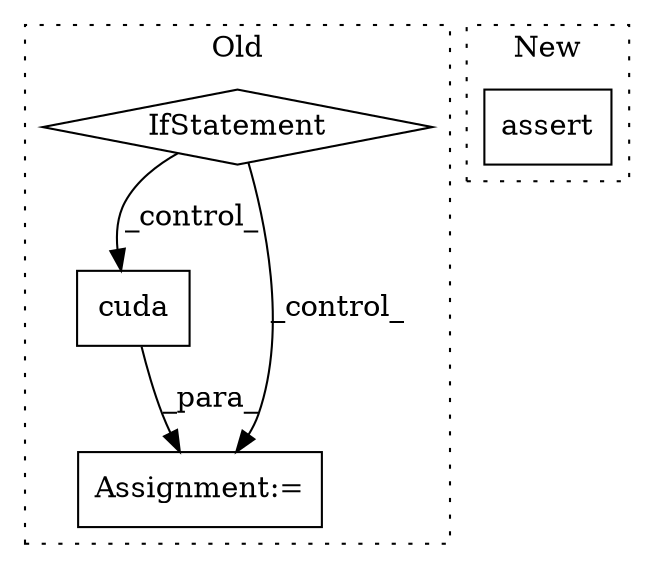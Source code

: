 digraph G {
subgraph cluster0 {
1 [label="cuda" a="32" s="826,842" l="5,1" shape="box"];
3 [label="Assignment:=" a="7" s="818" l="1" shape="box"];
4 [label="IfStatement" a="25" s="698,717" l="4,2" shape="diamond"];
label = "Old";
style="dotted";
}
subgraph cluster1 {
2 [label="assert" a="6" s="531" l="7" shape="box"];
label = "New";
style="dotted";
}
1 -> 3 [label="_para_"];
4 -> 3 [label="_control_"];
4 -> 1 [label="_control_"];
}
